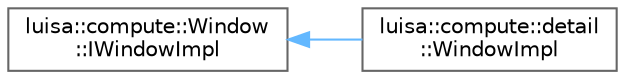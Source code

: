 digraph "类继承关系图"
{
 // LATEX_PDF_SIZE
  bgcolor="transparent";
  edge [fontname=Helvetica,fontsize=10,labelfontname=Helvetica,labelfontsize=10];
  node [fontname=Helvetica,fontsize=10,shape=box,height=0.2,width=0.4];
  rankdir="LR";
  Node0 [id="Node000000",label="luisa::compute::Window\l::IWindowImpl",height=0.2,width=0.4,color="grey40", fillcolor="white", style="filled",URL="$structluisa_1_1compute_1_1_window_1_1_i_window_impl.html",tooltip=" "];
  Node0 -> Node1 [id="edge1406_Node000000_Node000001",dir="back",color="steelblue1",style="solid",tooltip=" "];
  Node1 [id="Node000001",label="luisa::compute::detail\l::WindowImpl",height=0.2,width=0.4,color="grey40", fillcolor="white", style="filled",URL="$structluisa_1_1compute_1_1detail_1_1_window_impl.html",tooltip=" "];
}
